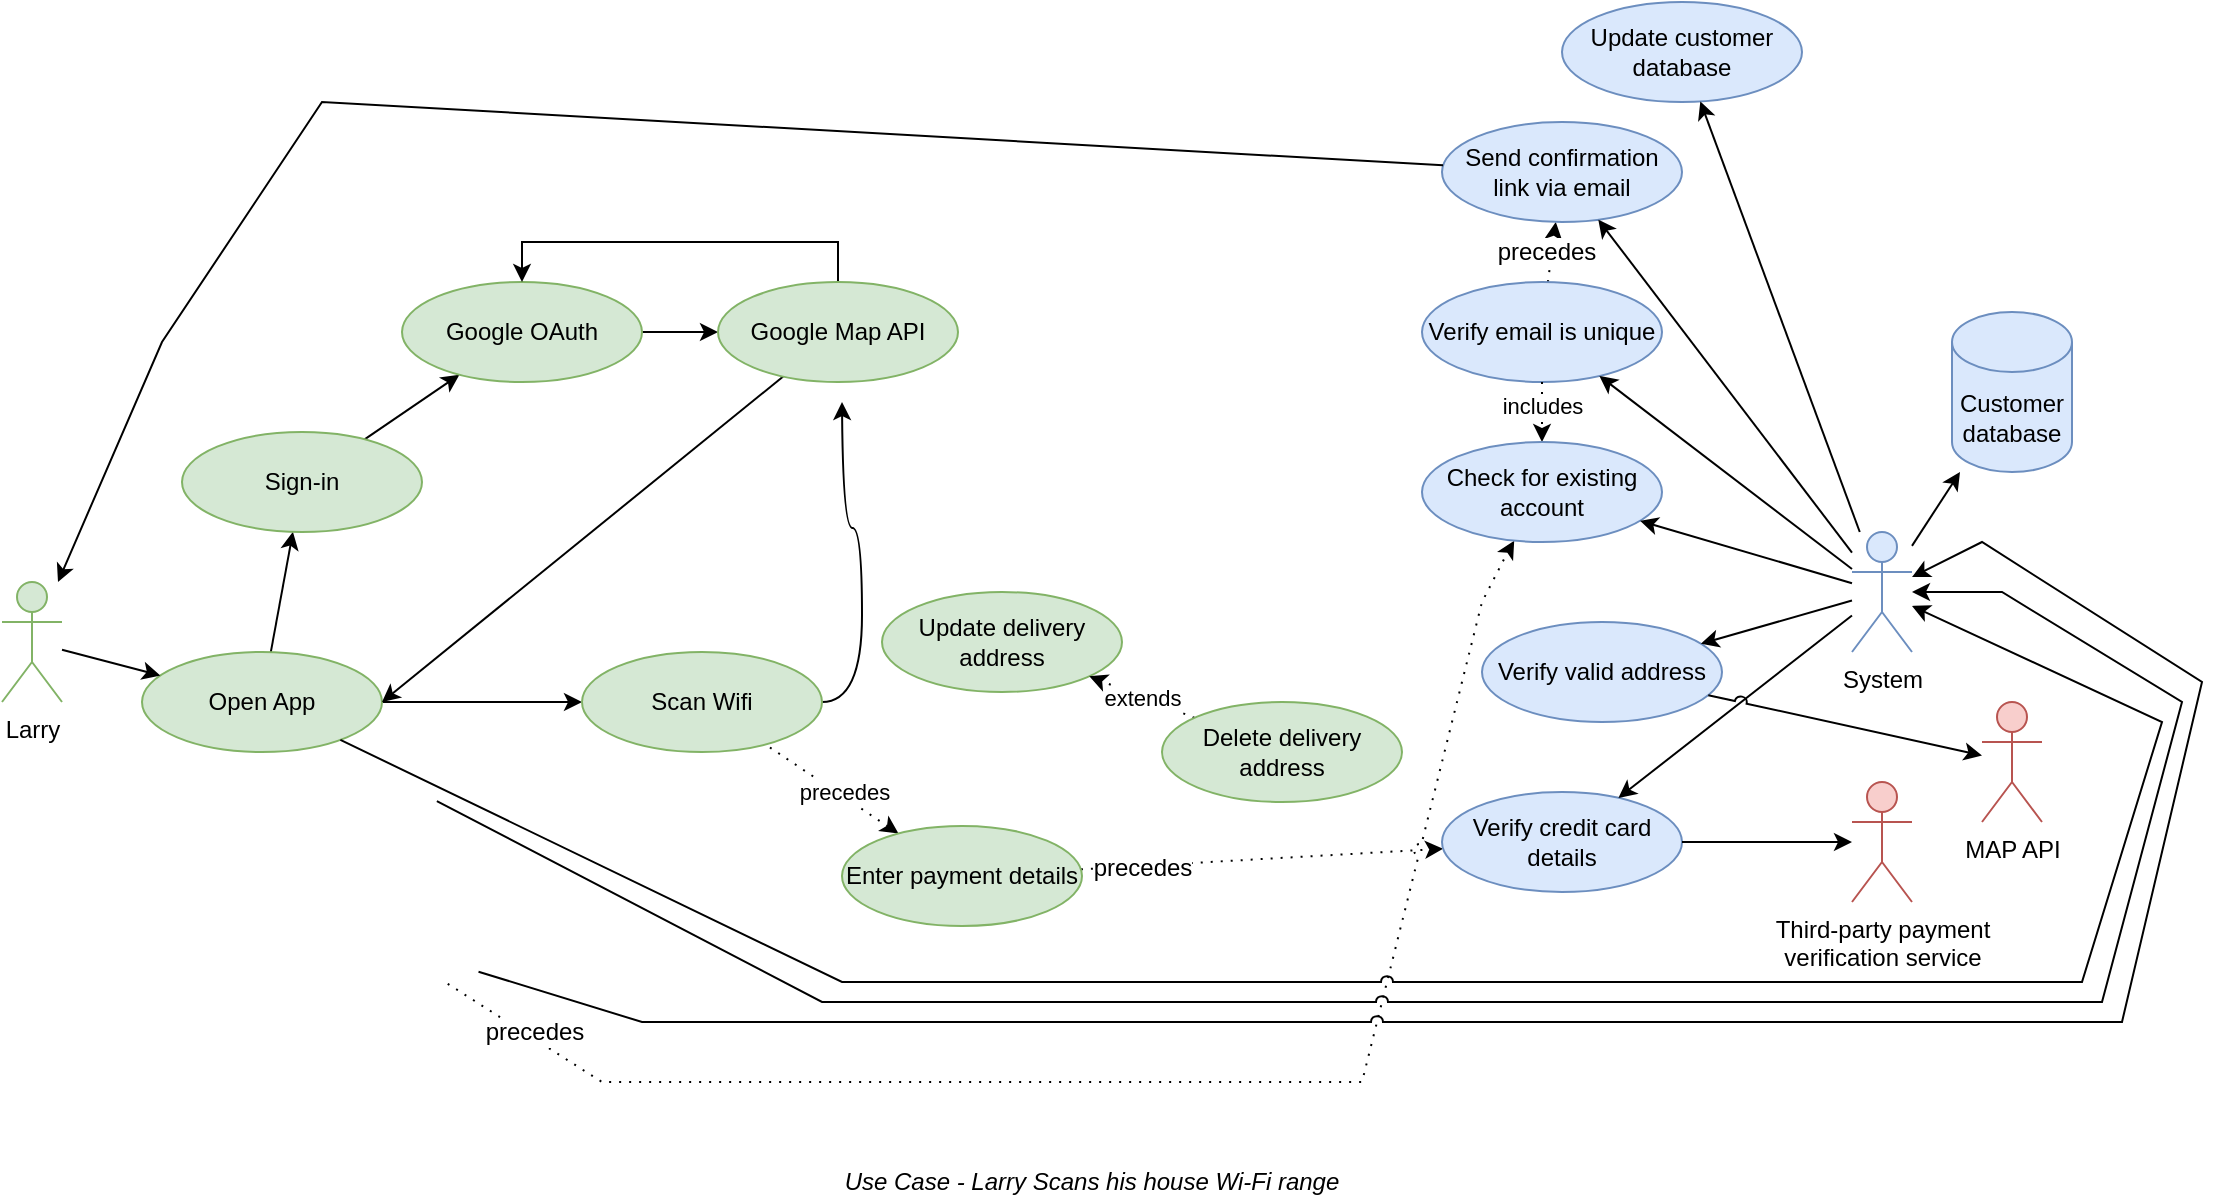 <mxfile version="22.0.8" type="github">
  <diagram id="XOnag8xoFiaOOmy9v_93" name="Page-1">
    <mxGraphModel dx="1562" dy="822" grid="1" gridSize="10" guides="1" tooltips="1" connect="1" arrows="1" fold="1" page="1" pageScale="1" pageWidth="2336" pageHeight="1654" math="0" shadow="0">
      <root>
        <mxCell id="_vKOgibNYJb6RkX7hGH7-0" />
        <mxCell id="_vKOgibNYJb6RkX7hGH7-1" parent="_vKOgibNYJb6RkX7hGH7-0" />
        <mxCell id="_vKOgibNYJb6RkX7hGH7-7" value="Larry" style="shape=umlActor;verticalLabelPosition=bottom;verticalAlign=top;html=1;fontFamily=Helvetica;fontSize=12;align=center;strokeColor=#82b366;strokeWidth=1;fillColor=#d5e8d4;" parent="_vKOgibNYJb6RkX7hGH7-1" vertex="1">
          <mxGeometry x="810" y="730" width="30" height="60" as="geometry" />
        </mxCell>
        <mxCell id="htrlCkjqB3i-QHUhcu3j-1" value="" style="rounded=0;orthogonalLoop=1;jettySize=auto;html=1;" edge="1" parent="_vKOgibNYJb6RkX7hGH7-1" source="_vKOgibNYJb6RkX7hGH7-8" target="htrlCkjqB3i-QHUhcu3j-0">
          <mxGeometry relative="1" as="geometry" />
        </mxCell>
        <mxCell id="htrlCkjqB3i-QHUhcu3j-9" value="" style="edgeStyle=orthogonalEdgeStyle;rounded=0;orthogonalLoop=1;jettySize=auto;html=1;" edge="1" parent="_vKOgibNYJb6RkX7hGH7-1" source="_vKOgibNYJb6RkX7hGH7-8" target="_vKOgibNYJb6RkX7hGH7-14">
          <mxGeometry relative="1" as="geometry" />
        </mxCell>
        <mxCell id="_vKOgibNYJb6RkX7hGH7-8" value="Open App" style="ellipse;whiteSpace=wrap;html=1;rounded=1;strokeWidth=1;fontSize=12;fillColor=#d5e8d4;strokeColor=#82b366;" parent="_vKOgibNYJb6RkX7hGH7-1" vertex="1">
          <mxGeometry x="880" y="765" width="120" height="50" as="geometry" />
        </mxCell>
        <mxCell id="_vKOgibNYJb6RkX7hGH7-10" value="Update delivery address" style="ellipse;whiteSpace=wrap;html=1;rounded=1;strokeWidth=1;fontSize=12;fillColor=#d5e8d4;strokeColor=#82b366;" parent="_vKOgibNYJb6RkX7hGH7-1" vertex="1">
          <mxGeometry x="1250" y="735" width="120" height="50" as="geometry" />
        </mxCell>
        <mxCell id="_vKOgibNYJb6RkX7hGH7-77" style="edgeStyle=none;rounded=0;jumpStyle=arc;orthogonalLoop=1;jettySize=auto;html=1;dashed=1;dashPattern=1 4;fontSize=12;fontColor=#000000;" parent="_vKOgibNYJb6RkX7hGH7-1" source="_vKOgibNYJb6RkX7hGH7-12" target="_vKOgibNYJb6RkX7hGH7-10" edge="1">
          <mxGeometry relative="1" as="geometry" />
        </mxCell>
        <mxCell id="_vKOgibNYJb6RkX7hGH7-78" value="extends" style="edgeLabel;html=1;align=center;verticalAlign=middle;resizable=0;points=[];" parent="_vKOgibNYJb6RkX7hGH7-77" vertex="1" connectable="0">
          <mxGeometry x="-0.012" relative="1" as="geometry">
            <mxPoint as="offset" />
          </mxGeometry>
        </mxCell>
        <mxCell id="_vKOgibNYJb6RkX7hGH7-12" value="Delete delivery address" style="ellipse;whiteSpace=wrap;html=1;rounded=1;strokeWidth=1;fontSize=12;fillColor=#d5e8d4;strokeColor=#82b366;" parent="_vKOgibNYJb6RkX7hGH7-1" vertex="1">
          <mxGeometry x="1390" y="790" width="120" height="50" as="geometry" />
        </mxCell>
        <mxCell id="htrlCkjqB3i-QHUhcu3j-10" style="edgeStyle=orthogonalEdgeStyle;rounded=0;orthogonalLoop=1;jettySize=auto;html=1;elbow=vertical;curved=1;" edge="1" parent="_vKOgibNYJb6RkX7hGH7-1" source="_vKOgibNYJb6RkX7hGH7-14">
          <mxGeometry relative="1" as="geometry">
            <mxPoint x="1230" y="640" as="targetPoint" />
          </mxGeometry>
        </mxCell>
        <mxCell id="_vKOgibNYJb6RkX7hGH7-14" value="Scan Wifi" style="ellipse;whiteSpace=wrap;html=1;rounded=1;strokeWidth=1;fontSize=12;fillColor=#d5e8d4;strokeColor=#82b366;" parent="_vKOgibNYJb6RkX7hGH7-1" vertex="1">
          <mxGeometry x="1100" y="765" width="120" height="50" as="geometry" />
        </mxCell>
        <mxCell id="_vKOgibNYJb6RkX7hGH7-56" style="edgeStyle=none;rounded=0;orthogonalLoop=1;jettySize=auto;html=1;fontSize=12;fontColor=#000000;dashed=1;dashPattern=1 4;startArrow=classic;startFill=1;endArrow=none;endFill=0;" parent="_vKOgibNYJb6RkX7hGH7-1" source="_vKOgibNYJb6RkX7hGH7-17" target="_vKOgibNYJb6RkX7hGH7-14" edge="1">
          <mxGeometry relative="1" as="geometry" />
        </mxCell>
        <mxCell id="_vKOgibNYJb6RkX7hGH7-57" value="precedes" style="edgeLabel;html=1;align=center;verticalAlign=middle;resizable=0;points=[];" parent="_vKOgibNYJb6RkX7hGH7-56" vertex="1" connectable="0">
          <mxGeometry x="-0.135" y="-2" relative="1" as="geometry">
            <mxPoint as="offset" />
          </mxGeometry>
        </mxCell>
        <mxCell id="_vKOgibNYJb6RkX7hGH7-107" style="edgeStyle=none;rounded=0;jumpStyle=arc;orthogonalLoop=1;jettySize=auto;html=1;dashed=1;dashPattern=1 4;fontSize=12;fontColor=#000000;" parent="_vKOgibNYJb6RkX7hGH7-1" source="_vKOgibNYJb6RkX7hGH7-17" target="_vKOgibNYJb6RkX7hGH7-18" edge="1">
          <mxGeometry relative="1" as="geometry" />
        </mxCell>
        <mxCell id="_vKOgibNYJb6RkX7hGH7-108" value="precedes" style="edgeLabel;html=1;align=center;verticalAlign=middle;resizable=0;points=[];fontSize=12;" parent="_vKOgibNYJb6RkX7hGH7-107" vertex="1" connectable="0">
          <mxGeometry x="-0.664" y="-1" relative="1" as="geometry">
            <mxPoint as="offset" />
          </mxGeometry>
        </mxCell>
        <mxCell id="_vKOgibNYJb6RkX7hGH7-17" value="Enter payment details" style="ellipse;whiteSpace=wrap;html=1;rounded=1;strokeWidth=1;fontSize=12;fillColor=#d5e8d4;strokeColor=#82b366;" parent="_vKOgibNYJb6RkX7hGH7-1" vertex="1">
          <mxGeometry x="1230" y="852" width="120" height="50" as="geometry" />
        </mxCell>
        <mxCell id="_vKOgibNYJb6RkX7hGH7-18" value="Verify credit card details" style="ellipse;whiteSpace=wrap;html=1;rounded=1;strokeWidth=1;fontSize=12;fillColor=#dae8fc;strokeColor=#6c8ebf;" parent="_vKOgibNYJb6RkX7hGH7-1" vertex="1">
          <mxGeometry x="1530" y="835" width="120" height="50" as="geometry" />
        </mxCell>
        <mxCell id="_vKOgibNYJb6RkX7hGH7-111" style="edgeStyle=none;rounded=0;jumpStyle=arc;orthogonalLoop=1;jettySize=auto;html=1;dashed=1;dashPattern=1 4;startArrow=none;startFill=0;endArrow=classic;endFill=1;fontSize=12;fontColor=#000000;" parent="_vKOgibNYJb6RkX7hGH7-1" source="_vKOgibNYJb6RkX7hGH7-27" target="_vKOgibNYJb6RkX7hGH7-29" edge="1">
          <mxGeometry relative="1" as="geometry" />
        </mxCell>
        <mxCell id="_vKOgibNYJb6RkX7hGH7-112" value="precedes" style="edgeLabel;html=1;align=center;verticalAlign=middle;resizable=0;points=[];fontSize=12;" parent="_vKOgibNYJb6RkX7hGH7-111" vertex="1" connectable="0">
          <mxGeometry x="-0.026" y="3" relative="1" as="geometry">
            <mxPoint as="offset" />
          </mxGeometry>
        </mxCell>
        <mxCell id="_vKOgibNYJb6RkX7hGH7-27" value="Verify email is unique" style="ellipse;whiteSpace=wrap;html=1;rounded=1;strokeWidth=1;fontSize=12;fillColor=#dae8fc;strokeColor=#6c8ebf;" parent="_vKOgibNYJb6RkX7hGH7-1" vertex="1">
          <mxGeometry x="1520" y="580" width="120" height="50" as="geometry" />
        </mxCell>
        <mxCell id="_vKOgibNYJb6RkX7hGH7-29" value="Send confirmation link via email" style="ellipse;whiteSpace=wrap;html=1;rounded=1;strokeWidth=1;fontSize=12;fillColor=#dae8fc;strokeColor=#6c8ebf;" parent="_vKOgibNYJb6RkX7hGH7-1" vertex="1">
          <mxGeometry x="1530" y="500" width="120" height="50" as="geometry" />
        </mxCell>
        <mxCell id="_vKOgibNYJb6RkX7hGH7-35" value="Customer database" style="shape=cylinder3;whiteSpace=wrap;html=1;boundedLbl=1;backgroundOutline=1;size=15;rounded=1;strokeWidth=1;fillColor=#dae8fc;strokeColor=#6c8ebf;" parent="_vKOgibNYJb6RkX7hGH7-1" vertex="1">
          <mxGeometry x="1785" y="595" width="60" height="80" as="geometry" />
        </mxCell>
        <mxCell id="_vKOgibNYJb6RkX7hGH7-36" style="edgeStyle=none;rounded=0;orthogonalLoop=1;jettySize=auto;html=1;exitX=0;exitY=1;exitDx=0;exitDy=-15;exitPerimeter=0;dashed=1;dashPattern=1 4;fontSize=12;fontColor=#000000;" parent="_vKOgibNYJb6RkX7hGH7-1" source="_vKOgibNYJb6RkX7hGH7-35" target="_vKOgibNYJb6RkX7hGH7-35" edge="1">
          <mxGeometry relative="1" as="geometry" />
        </mxCell>
        <mxCell id="_vKOgibNYJb6RkX7hGH7-37" value="System" style="shape=umlActor;verticalLabelPosition=bottom;verticalAlign=top;html=1;outlineConnect=0;rounded=1;strokeWidth=1;fillColor=#dae8fc;strokeColor=#6c8ebf;" parent="_vKOgibNYJb6RkX7hGH7-1" vertex="1">
          <mxGeometry x="1735" y="705" width="30" height="60" as="geometry" />
        </mxCell>
        <mxCell id="_vKOgibNYJb6RkX7hGH7-96" style="edgeStyle=none;rounded=0;jumpStyle=arc;orthogonalLoop=1;jettySize=auto;html=1;dashed=1;dashPattern=1 4;fontSize=12;fontColor=#000000;" parent="_vKOgibNYJb6RkX7hGH7-1" target="_vKOgibNYJb6RkX7hGH7-86" edge="1">
          <mxGeometry relative="1" as="geometry">
            <Array as="points">
              <mxPoint x="1110" y="980" />
              <mxPoint x="1490" y="980" />
              <mxPoint x="1550" y="740" />
              <mxPoint x="1560" y="720" />
            </Array>
            <mxPoint x="1032.867" y="930.915" as="sourcePoint" />
          </mxGeometry>
        </mxCell>
        <mxCell id="_vKOgibNYJb6RkX7hGH7-97" value="precedes" style="edgeLabel;html=1;align=center;verticalAlign=middle;resizable=0;points=[];fontSize=12;" parent="_vKOgibNYJb6RkX7hGH7-96" vertex="1" connectable="0">
          <mxGeometry x="-0.87" y="3" relative="1" as="geometry">
            <mxPoint as="offset" />
          </mxGeometry>
        </mxCell>
        <mxCell id="_vKOgibNYJb6RkX7hGH7-50" value="Third-party payment &lt;br&gt;verification service" style="shape=umlActor;verticalLabelPosition=bottom;verticalAlign=top;html=1;outlineConnect=0;rounded=1;strokeWidth=1;fillColor=#f8cecc;strokeColor=#b85450;" parent="_vKOgibNYJb6RkX7hGH7-1" vertex="1">
          <mxGeometry x="1735" y="830" width="30" height="60" as="geometry" />
        </mxCell>
        <mxCell id="_vKOgibNYJb6RkX7hGH7-88" style="edgeStyle=none;rounded=0;jumpStyle=arc;orthogonalLoop=1;jettySize=auto;html=1;fontSize=12;fontColor=#000000;dashed=1;dashPattern=1 4;" parent="_vKOgibNYJb6RkX7hGH7-1" source="_vKOgibNYJb6RkX7hGH7-27" target="_vKOgibNYJb6RkX7hGH7-86" edge="1">
          <mxGeometry relative="1" as="geometry" />
        </mxCell>
        <mxCell id="_vKOgibNYJb6RkX7hGH7-89" value="includes" style="edgeLabel;html=1;align=center;verticalAlign=middle;resizable=0;points=[];" parent="_vKOgibNYJb6RkX7hGH7-88" vertex="1" connectable="0">
          <mxGeometry x="-0.192" y="1" relative="1" as="geometry">
            <mxPoint x="-1" as="offset" />
          </mxGeometry>
        </mxCell>
        <mxCell id="_vKOgibNYJb6RkX7hGH7-58" value="Verify valid address" style="ellipse;whiteSpace=wrap;html=1;rounded=1;strokeWidth=1;fontSize=12;fillColor=#dae8fc;strokeColor=#6c8ebf;" parent="_vKOgibNYJb6RkX7hGH7-1" vertex="1">
          <mxGeometry x="1550" y="750" width="120" height="50" as="geometry" />
        </mxCell>
        <mxCell id="_vKOgibNYJb6RkX7hGH7-60" value="MAP API" style="shape=umlActor;verticalLabelPosition=bottom;verticalAlign=top;html=1;outlineConnect=0;rounded=1;strokeWidth=1;fillColor=#f8cecc;strokeColor=#b85450;" parent="_vKOgibNYJb6RkX7hGH7-1" vertex="1">
          <mxGeometry x="1800" y="790" width="30" height="60" as="geometry" />
        </mxCell>
        <mxCell id="_vKOgibNYJb6RkX7hGH7-86" value="Check for existing account" style="ellipse;whiteSpace=wrap;html=1;rounded=1;strokeWidth=1;fontSize=12;fillColor=#dae8fc;strokeColor=#6c8ebf;" parent="_vKOgibNYJb6RkX7hGH7-1" vertex="1">
          <mxGeometry x="1520" y="660" width="120" height="50" as="geometry" />
        </mxCell>
        <mxCell id="_vKOgibNYJb6RkX7hGH7-100" value="Update customer database" style="ellipse;whiteSpace=wrap;html=1;rounded=1;strokeWidth=1;fontSize=12;fillColor=#dae8fc;strokeColor=#6c8ebf;" parent="_vKOgibNYJb6RkX7hGH7-1" vertex="1">
          <mxGeometry x="1590" y="440" width="120" height="50" as="geometry" />
        </mxCell>
        <mxCell id="_vKOgibNYJb6RkX7hGH7-24" style="edgeStyle=none;rounded=0;orthogonalLoop=1;jettySize=auto;html=1;fontSize=12;fontColor=#000000;" parent="_vKOgibNYJb6RkX7hGH7-1" source="_vKOgibNYJb6RkX7hGH7-7" target="_vKOgibNYJb6RkX7hGH7-8" edge="1">
          <mxGeometry relative="1" as="geometry" />
        </mxCell>
        <mxCell id="_vKOgibNYJb6RkX7hGH7-83" style="edgeStyle=none;rounded=0;jumpStyle=arc;orthogonalLoop=1;jettySize=auto;html=1;fontSize=12;fontColor=#000000;" parent="_vKOgibNYJb6RkX7hGH7-1" source="_vKOgibNYJb6RkX7hGH7-8" target="_vKOgibNYJb6RkX7hGH7-37" edge="1">
          <mxGeometry relative="1" as="geometry">
            <Array as="points">
              <mxPoint x="1230" y="930" />
              <mxPoint x="1850" y="930" />
              <mxPoint x="1890" y="800" />
            </Array>
          </mxGeometry>
        </mxCell>
        <mxCell id="_vKOgibNYJb6RkX7hGH7-51" style="edgeStyle=none;rounded=0;orthogonalLoop=1;jettySize=auto;html=1;fontSize=12;fontColor=#000000;" parent="_vKOgibNYJb6RkX7hGH7-1" source="_vKOgibNYJb6RkX7hGH7-18" target="_vKOgibNYJb6RkX7hGH7-50" edge="1">
          <mxGeometry relative="1" as="geometry" />
        </mxCell>
        <mxCell id="_vKOgibNYJb6RkX7hGH7-84" style="edgeStyle=none;rounded=0;jumpStyle=arc;orthogonalLoop=1;jettySize=auto;html=1;fontSize=12;fontColor=#000000;" parent="_vKOgibNYJb6RkX7hGH7-1" source="_vKOgibNYJb6RkX7hGH7-29" target="_vKOgibNYJb6RkX7hGH7-7" edge="1">
          <mxGeometry relative="1" as="geometry">
            <Array as="points">
              <mxPoint x="970" y="490" />
              <mxPoint x="890" y="610" />
            </Array>
          </mxGeometry>
        </mxCell>
        <mxCell id="_vKOgibNYJb6RkX7hGH7-52" style="edgeStyle=none;rounded=0;orthogonalLoop=1;jettySize=auto;html=1;fontSize=12;fontColor=#000000;" parent="_vKOgibNYJb6RkX7hGH7-1" source="_vKOgibNYJb6RkX7hGH7-37" target="_vKOgibNYJb6RkX7hGH7-18" edge="1">
          <mxGeometry relative="1" as="geometry" />
        </mxCell>
        <mxCell id="_vKOgibNYJb6RkX7hGH7-53" style="edgeStyle=none;rounded=0;orthogonalLoop=1;jettySize=auto;html=1;fontSize=12;fontColor=#000000;" parent="_vKOgibNYJb6RkX7hGH7-1" source="_vKOgibNYJb6RkX7hGH7-37" target="_vKOgibNYJb6RkX7hGH7-27" edge="1">
          <mxGeometry relative="1" as="geometry" />
        </mxCell>
        <mxCell id="_vKOgibNYJb6RkX7hGH7-54" style="edgeStyle=none;rounded=0;orthogonalLoop=1;jettySize=auto;html=1;fontSize=12;fontColor=#000000;" parent="_vKOgibNYJb6RkX7hGH7-1" source="_vKOgibNYJb6RkX7hGH7-37" target="_vKOgibNYJb6RkX7hGH7-35" edge="1">
          <mxGeometry relative="1" as="geometry" />
        </mxCell>
        <mxCell id="_vKOgibNYJb6RkX7hGH7-55" style="edgeStyle=none;rounded=0;orthogonalLoop=1;jettySize=auto;html=1;fontSize=12;fontColor=#000000;" parent="_vKOgibNYJb6RkX7hGH7-1" source="_vKOgibNYJb6RkX7hGH7-37" target="_vKOgibNYJb6RkX7hGH7-29" edge="1">
          <mxGeometry relative="1" as="geometry" />
        </mxCell>
        <mxCell id="_vKOgibNYJb6RkX7hGH7-59" style="edgeStyle=none;rounded=0;orthogonalLoop=1;jettySize=auto;html=1;fontSize=12;fontColor=#000000;" parent="_vKOgibNYJb6RkX7hGH7-1" source="_vKOgibNYJb6RkX7hGH7-37" target="_vKOgibNYJb6RkX7hGH7-58" edge="1">
          <mxGeometry relative="1" as="geometry" />
        </mxCell>
        <mxCell id="_vKOgibNYJb6RkX7hGH7-87" style="edgeStyle=none;rounded=0;jumpStyle=arc;orthogonalLoop=1;jettySize=auto;html=1;fontSize=12;fontColor=#000000;" parent="_vKOgibNYJb6RkX7hGH7-1" source="_vKOgibNYJb6RkX7hGH7-37" target="_vKOgibNYJb6RkX7hGH7-86" edge="1">
          <mxGeometry relative="1" as="geometry" />
        </mxCell>
        <mxCell id="_vKOgibNYJb6RkX7hGH7-101" style="edgeStyle=none;rounded=0;jumpStyle=arc;orthogonalLoop=1;jettySize=auto;html=1;fontSize=12;fontColor=#000000;" parent="_vKOgibNYJb6RkX7hGH7-1" source="_vKOgibNYJb6RkX7hGH7-37" target="_vKOgibNYJb6RkX7hGH7-100" edge="1">
          <mxGeometry relative="1" as="geometry" />
        </mxCell>
        <mxCell id="_vKOgibNYJb6RkX7hGH7-85" style="edgeStyle=none;rounded=0;jumpStyle=arc;orthogonalLoop=1;jettySize=auto;html=1;fontSize=12;fontColor=#000000;" parent="_vKOgibNYJb6RkX7hGH7-1" target="_vKOgibNYJb6RkX7hGH7-37" edge="1">
          <mxGeometry relative="1" as="geometry">
            <Array as="points">
              <mxPoint x="1130" y="950" />
              <mxPoint x="1870" y="950" />
              <mxPoint x="1910" y="780" />
              <mxPoint x="1800" y="710" />
            </Array>
            <mxPoint x="1048.266" y="924.851" as="sourcePoint" />
          </mxGeometry>
        </mxCell>
        <mxCell id="_vKOgibNYJb6RkX7hGH7-118" style="edgeStyle=none;rounded=0;jumpStyle=arc;orthogonalLoop=1;jettySize=auto;html=1;startArrow=none;startFill=0;endArrow=classic;endFill=1;fontSize=12;fontColor=#000000;" parent="_vKOgibNYJb6RkX7hGH7-1" target="_vKOgibNYJb6RkX7hGH7-37" edge="1">
          <mxGeometry relative="1" as="geometry">
            <Array as="points">
              <mxPoint x="1220" y="940" />
              <mxPoint x="1860" y="940" />
              <mxPoint x="1900" y="790" />
              <mxPoint x="1810" y="735" />
            </Array>
            <mxPoint x="1027.442" y="839.535" as="sourcePoint" />
          </mxGeometry>
        </mxCell>
        <mxCell id="_vKOgibNYJb6RkX7hGH7-61" style="edgeStyle=none;rounded=0;orthogonalLoop=1;jettySize=auto;html=1;fontSize=12;fontColor=#000000;jumpStyle=arc;" parent="_vKOgibNYJb6RkX7hGH7-1" source="_vKOgibNYJb6RkX7hGH7-58" target="_vKOgibNYJb6RkX7hGH7-60" edge="1">
          <mxGeometry relative="1" as="geometry" />
        </mxCell>
        <mxCell id="_vKOgibNYJb6RkX7hGH7-119" value="Use Case - Larry Scans his house Wi-Fi range" style="text;html=1;strokeColor=none;fillColor=none;align=center;verticalAlign=middle;whiteSpace=wrap;rounded=0;fontSize=12;fontStyle=2" parent="_vKOgibNYJb6RkX7hGH7-1" vertex="1">
          <mxGeometry x="1160" y="1020" width="390" height="20" as="geometry" />
        </mxCell>
        <mxCell id="htrlCkjqB3i-QHUhcu3j-5" value="" style="rounded=0;orthogonalLoop=1;jettySize=auto;html=1;" edge="1" parent="_vKOgibNYJb6RkX7hGH7-1" source="htrlCkjqB3i-QHUhcu3j-0" target="htrlCkjqB3i-QHUhcu3j-4">
          <mxGeometry relative="1" as="geometry" />
        </mxCell>
        <mxCell id="htrlCkjqB3i-QHUhcu3j-0" value="Sign-in" style="ellipse;whiteSpace=wrap;html=1;rounded=1;strokeWidth=1;fontSize=12;fillColor=#d5e8d4;strokeColor=#82b366;" vertex="1" parent="_vKOgibNYJb6RkX7hGH7-1">
          <mxGeometry x="900" y="655" width="120" height="50" as="geometry" />
        </mxCell>
        <mxCell id="htrlCkjqB3i-QHUhcu3j-7" value="" style="edgeStyle=orthogonalEdgeStyle;rounded=0;orthogonalLoop=1;jettySize=auto;html=1;" edge="1" parent="_vKOgibNYJb6RkX7hGH7-1" source="htrlCkjqB3i-QHUhcu3j-4" target="htrlCkjqB3i-QHUhcu3j-6">
          <mxGeometry relative="1" as="geometry" />
        </mxCell>
        <mxCell id="htrlCkjqB3i-QHUhcu3j-4" value="Google OAuth" style="ellipse;whiteSpace=wrap;html=1;rounded=1;strokeWidth=1;fontSize=12;fillColor=#d5e8d4;strokeColor=#82b366;" vertex="1" parent="_vKOgibNYJb6RkX7hGH7-1">
          <mxGeometry x="1010" y="580" width="120" height="50" as="geometry" />
        </mxCell>
        <mxCell id="htrlCkjqB3i-QHUhcu3j-8" style="rounded=0;orthogonalLoop=1;jettySize=auto;html=1;entryX=1;entryY=0.5;entryDx=0;entryDy=0;" edge="1" parent="_vKOgibNYJb6RkX7hGH7-1" source="htrlCkjqB3i-QHUhcu3j-6" target="_vKOgibNYJb6RkX7hGH7-8">
          <mxGeometry relative="1" as="geometry" />
        </mxCell>
        <mxCell id="htrlCkjqB3i-QHUhcu3j-11" style="edgeStyle=orthogonalEdgeStyle;rounded=0;orthogonalLoop=1;jettySize=auto;html=1;entryX=0.5;entryY=0;entryDx=0;entryDy=0;" edge="1" parent="_vKOgibNYJb6RkX7hGH7-1" source="htrlCkjqB3i-QHUhcu3j-6" target="htrlCkjqB3i-QHUhcu3j-4">
          <mxGeometry relative="1" as="geometry">
            <Array as="points">
              <mxPoint x="1228" y="560" />
              <mxPoint x="1070" y="560" />
            </Array>
          </mxGeometry>
        </mxCell>
        <mxCell id="htrlCkjqB3i-QHUhcu3j-6" value="Google Map API" style="ellipse;whiteSpace=wrap;html=1;rounded=1;strokeWidth=1;fontSize=12;fillColor=#d5e8d4;strokeColor=#82b366;" vertex="1" parent="_vKOgibNYJb6RkX7hGH7-1">
          <mxGeometry x="1168" y="580" width="120" height="50" as="geometry" />
        </mxCell>
      </root>
    </mxGraphModel>
  </diagram>
</mxfile>
